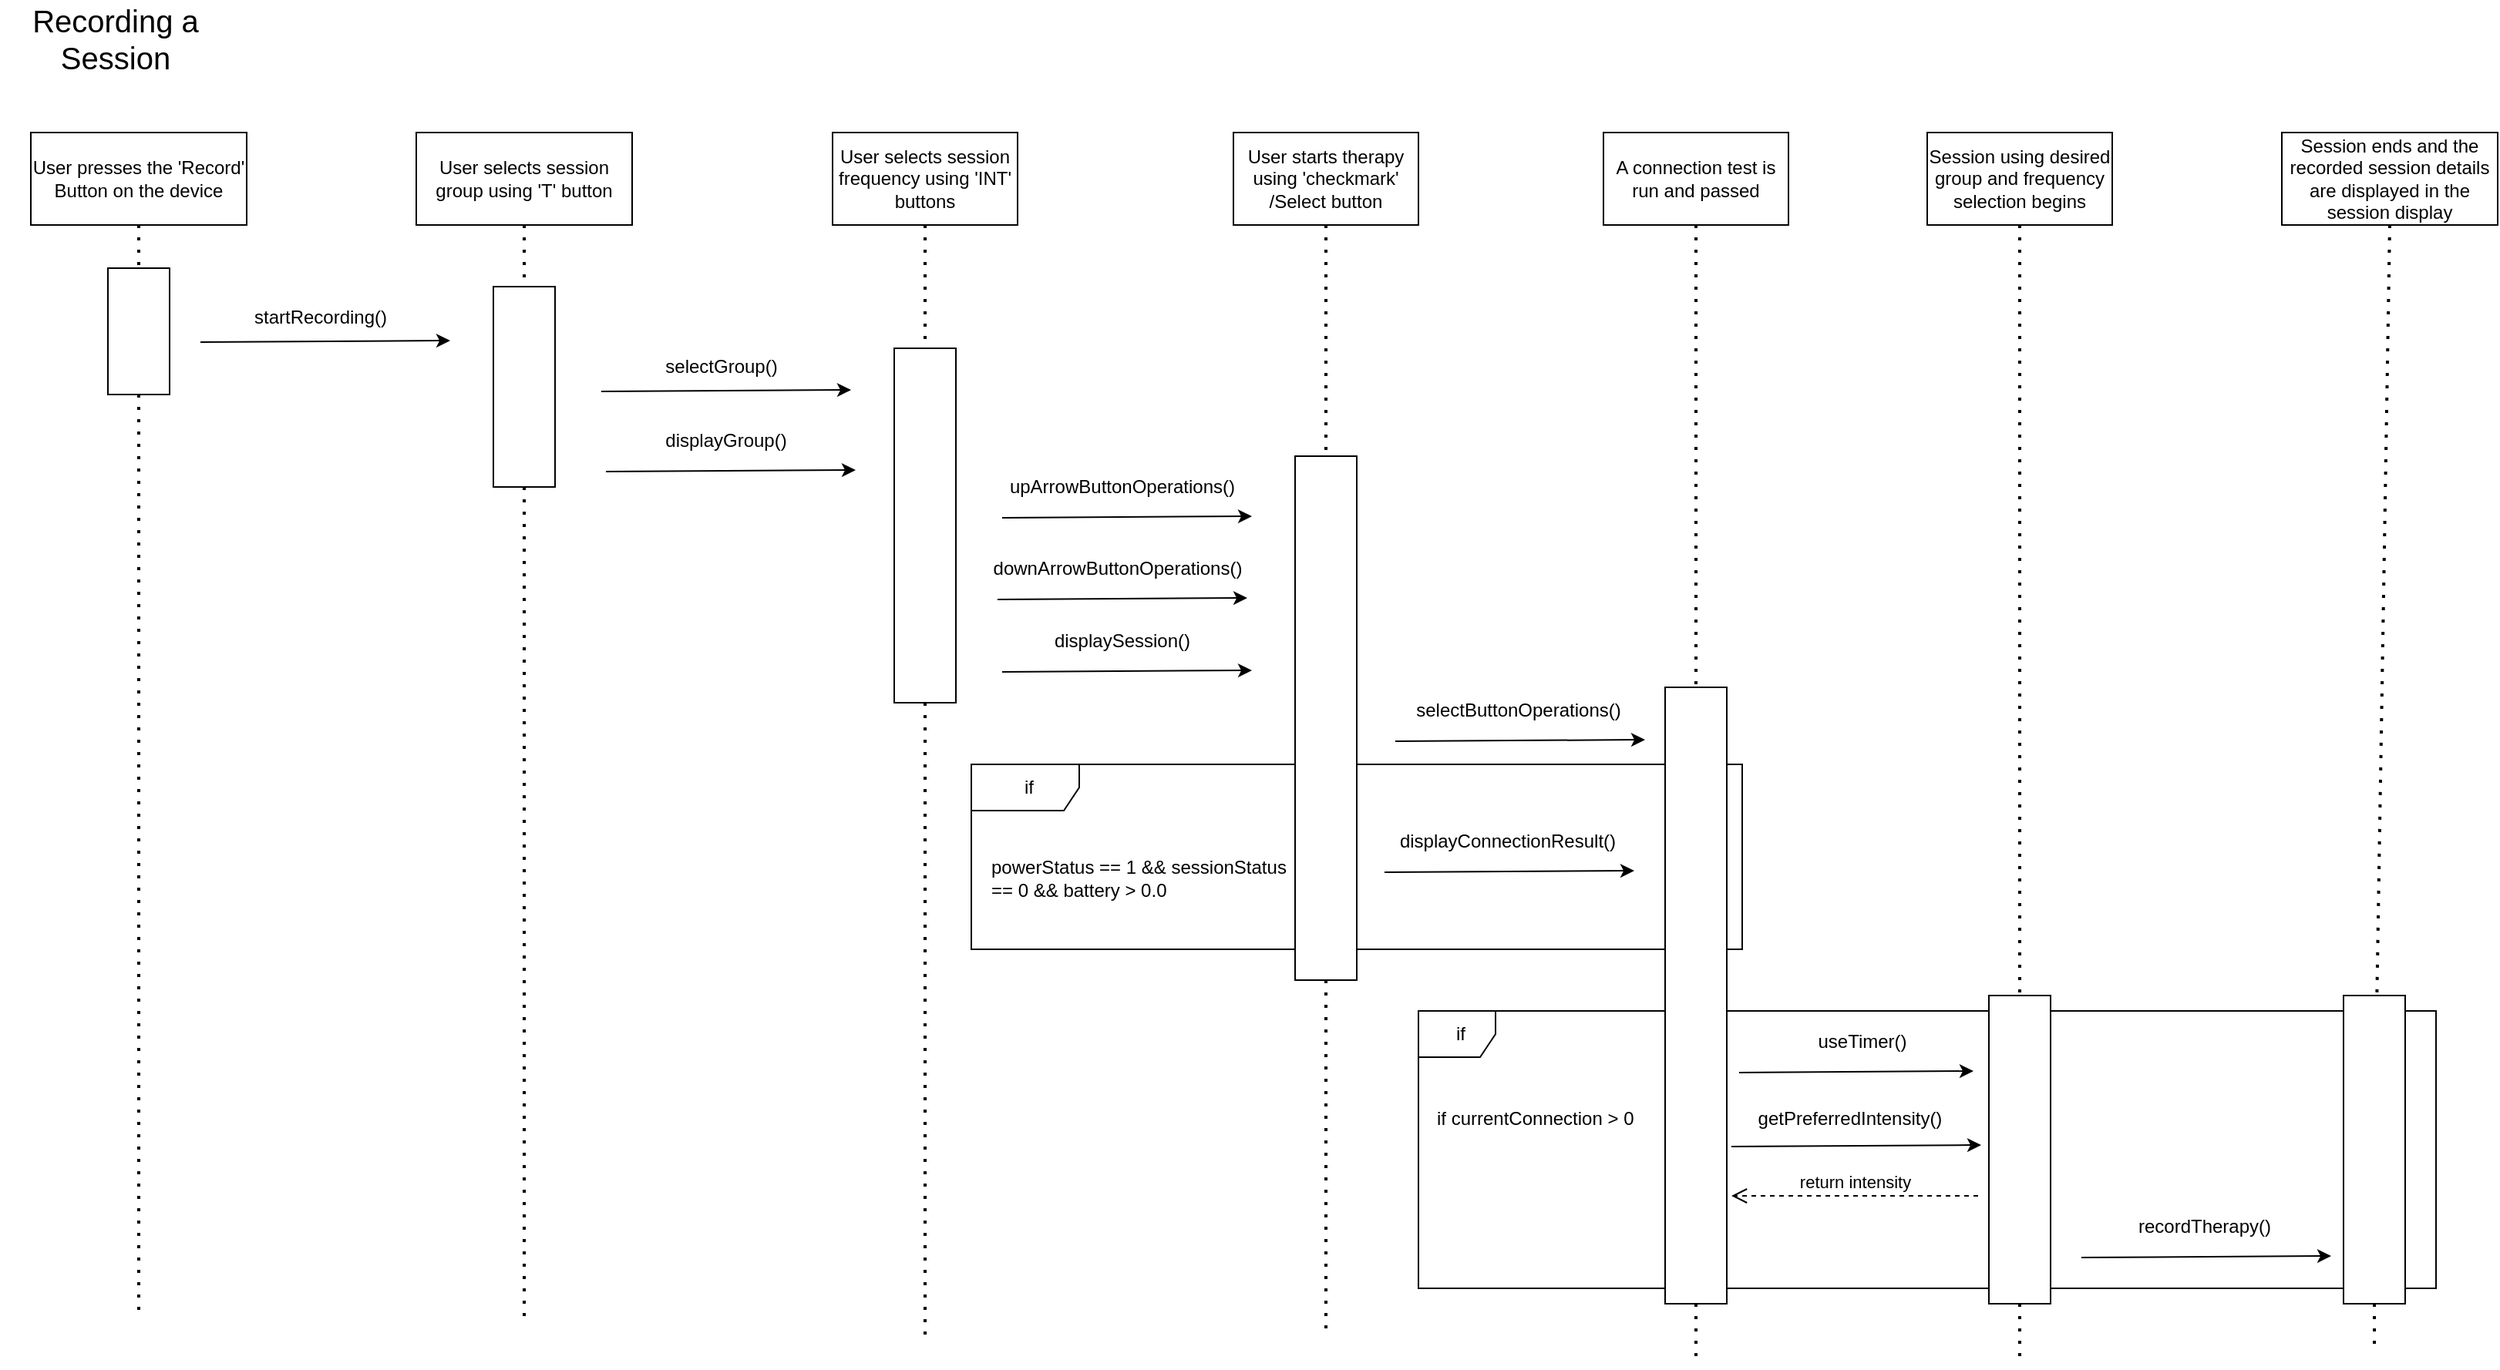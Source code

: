 <mxfile version="17.4.2" type="device"><diagram id="b_HxTEEMmojDL2T9AaKQ" name="Page-1"><mxGraphModel dx="1422" dy="875" grid="1" gridSize="10" guides="1" tooltips="1" connect="1" arrows="1" fold="1" page="1" pageScale="1" pageWidth="850" pageHeight="1100" math="0" shadow="0"><root><mxCell id="0"/><mxCell id="1" parent="0"/><mxCell id="pY_zvvJBPJPRMQG93psk-1" value="&lt;font style=&quot;font-size: 20px&quot;&gt;Recording a Session&lt;/font&gt;" style="text;html=1;strokeColor=none;fillColor=none;align=center;verticalAlign=middle;whiteSpace=wrap;rounded=0;" parent="1" vertex="1"><mxGeometry x="60" y="14" width="150" height="50" as="geometry"/></mxCell><mxCell id="QMEoewu5753eXRy8T68H-21" value="if" style="shape=umlFrame;whiteSpace=wrap;html=1;width=50;height=30;boundedLbl=1;verticalAlign=middle;align=center;spacingLeft=5;" parent="1" vertex="1"><mxGeometry x="980" y="670" width="660" height="180" as="geometry"/></mxCell><mxCell id="QMEoewu5753eXRy8T68H-22" value="if" style="shape=umlFrame;whiteSpace=wrap;html=1;width=70;height=30;boundedLbl=1;verticalAlign=middle;align=center;spacingLeft=5;" parent="1" vertex="1"><mxGeometry x="690" y="510" width="500" height="120" as="geometry"/></mxCell><mxCell id="QMEoewu5753eXRy8T68H-23" value="User selects session group using 'T' button" style="rounded=0;whiteSpace=wrap;html=1;" parent="1" vertex="1"><mxGeometry x="330" y="100" width="140" height="60" as="geometry"/></mxCell><mxCell id="QMEoewu5753eXRy8T68H-24" value="" style="endArrow=none;dashed=1;html=1;dashPattern=1 3;strokeWidth=2;rounded=0;exitX=0.5;exitY=1;exitDx=0;exitDy=0;startArrow=none;" parent="1" source="QMEoewu5753eXRy8T68H-28" edge="1"><mxGeometry width="50" height="50" relative="1" as="geometry"><mxPoint x="610" y="448" as="sourcePoint"/><mxPoint x="400" y="870" as="targetPoint"/></mxGeometry></mxCell><mxCell id="QMEoewu5753eXRy8T68H-25" value="" style="endArrow=none;dashed=1;html=1;dashPattern=1 3;strokeWidth=2;rounded=0;exitX=0.5;exitY=1;exitDx=0;exitDy=0;" parent="1" source="QMEoewu5753eXRy8T68H-23" target="QMEoewu5753eXRy8T68H-28" edge="1"><mxGeometry width="50" height="50" relative="1" as="geometry"><mxPoint x="390" y="168" as="sourcePoint"/><mxPoint x="390" y="848" as="targetPoint"/></mxGeometry></mxCell><mxCell id="QMEoewu5753eXRy8T68H-26" value="selectGroup()" style="text;html=1;strokeColor=none;fillColor=none;align=center;verticalAlign=middle;whiteSpace=wrap;rounded=0;" parent="1" vertex="1"><mxGeometry x="453" y="242" width="150" height="20" as="geometry"/></mxCell><mxCell id="QMEoewu5753eXRy8T68H-27" value="" style="endArrow=classic;html=1;rounded=0;" parent="1" edge="1"><mxGeometry width="50" height="50" relative="1" as="geometry"><mxPoint x="450" y="268" as="sourcePoint"/><mxPoint x="612" y="267" as="targetPoint"/></mxGeometry></mxCell><mxCell id="QMEoewu5753eXRy8T68H-28" value="" style="rounded=0;whiteSpace=wrap;html=1;" parent="1" vertex="1"><mxGeometry x="380" y="200" width="40" height="130" as="geometry"/></mxCell><mxCell id="QMEoewu5753eXRy8T68H-29" value="User selects session frequency using 'INT' buttons" style="rounded=0;whiteSpace=wrap;html=1;" parent="1" vertex="1"><mxGeometry x="600" y="100" width="120" height="60" as="geometry"/></mxCell><mxCell id="QMEoewu5753eXRy8T68H-30" value="" style="endArrow=none;dashed=1;html=1;dashPattern=1 3;strokeWidth=2;rounded=0;exitX=0.5;exitY=1;exitDx=0;exitDy=0;startArrow=none;" parent="1" source="QMEoewu5753eXRy8T68H-32" edge="1"><mxGeometry width="50" height="50" relative="1" as="geometry"><mxPoint x="870" y="450" as="sourcePoint"/><mxPoint x="660" y="880" as="targetPoint"/></mxGeometry></mxCell><mxCell id="QMEoewu5753eXRy8T68H-31" value="" style="endArrow=none;dashed=1;html=1;dashPattern=1 3;strokeWidth=2;rounded=0;exitX=0.5;exitY=1;exitDx=0;exitDy=0;" parent="1" source="QMEoewu5753eXRy8T68H-29" target="QMEoewu5753eXRy8T68H-32" edge="1"><mxGeometry width="50" height="50" relative="1" as="geometry"><mxPoint x="650" y="170" as="sourcePoint"/><mxPoint x="650" y="850" as="targetPoint"/></mxGeometry></mxCell><mxCell id="QMEoewu5753eXRy8T68H-32" value="" style="rounded=0;whiteSpace=wrap;html=1;" parent="1" vertex="1"><mxGeometry x="640" y="240" width="40" height="230" as="geometry"/></mxCell><mxCell id="QMEoewu5753eXRy8T68H-34" value="User starts therapy using 'checkmark' /Select button" style="rounded=0;whiteSpace=wrap;html=1;" parent="1" vertex="1"><mxGeometry x="860" y="100" width="120" height="60" as="geometry"/></mxCell><mxCell id="QMEoewu5753eXRy8T68H-35" value="" style="endArrow=none;dashed=1;html=1;dashPattern=1 3;strokeWidth=2;rounded=0;exitX=0.5;exitY=1;exitDx=0;exitDy=0;" parent="1" source="QMEoewu5753eXRy8T68H-34" target="QMEoewu5753eXRy8T68H-36" edge="1"><mxGeometry width="50" height="50" relative="1" as="geometry"><mxPoint x="910" y="170" as="sourcePoint"/><mxPoint x="910" y="850" as="targetPoint"/></mxGeometry></mxCell><mxCell id="QMEoewu5753eXRy8T68H-36" value="" style="rounded=0;whiteSpace=wrap;html=1;" parent="1" vertex="1"><mxGeometry x="900" y="310" width="40" height="340" as="geometry"/></mxCell><mxCell id="QMEoewu5753eXRy8T68H-37" value="" style="endArrow=none;dashed=1;html=1;dashPattern=1 3;strokeWidth=2;rounded=0;exitX=0.5;exitY=1;exitDx=0;exitDy=0;startArrow=none;" parent="1" source="QMEoewu5753eXRy8T68H-36" edge="1"><mxGeometry width="50" height="50" relative="1" as="geometry"><mxPoint x="670" y="420" as="sourcePoint"/><mxPoint x="920" y="880" as="targetPoint"/></mxGeometry></mxCell><mxCell id="QMEoewu5753eXRy8T68H-38" value="upArrowButtonOperations()" style="text;html=1;strokeColor=none;fillColor=none;align=center;verticalAlign=middle;whiteSpace=wrap;rounded=0;" parent="1" vertex="1"><mxGeometry x="713" y="320" width="150" height="20" as="geometry"/></mxCell><mxCell id="QMEoewu5753eXRy8T68H-39" value="" style="endArrow=classic;html=1;rounded=0;" parent="1" edge="1"><mxGeometry width="50" height="50" relative="1" as="geometry"><mxPoint x="710" y="350" as="sourcePoint"/><mxPoint x="872" y="349" as="targetPoint"/></mxGeometry></mxCell><mxCell id="QMEoewu5753eXRy8T68H-40" value="displayGroup()" style="text;html=1;strokeColor=none;fillColor=none;align=center;verticalAlign=middle;whiteSpace=wrap;rounded=0;" parent="1" vertex="1"><mxGeometry x="456" y="290" width="150" height="20" as="geometry"/></mxCell><mxCell id="QMEoewu5753eXRy8T68H-41" value="" style="endArrow=classic;html=1;rounded=0;" parent="1" edge="1"><mxGeometry width="50" height="50" relative="1" as="geometry"><mxPoint x="453" y="320" as="sourcePoint"/><mxPoint x="615" y="319" as="targetPoint"/></mxGeometry></mxCell><mxCell id="QMEoewu5753eXRy8T68H-42" value="downArrowButtonOperations()" style="text;html=1;strokeColor=none;fillColor=none;align=center;verticalAlign=middle;whiteSpace=wrap;rounded=0;" parent="1" vertex="1"><mxGeometry x="710" y="373" width="150" height="20" as="geometry"/></mxCell><mxCell id="QMEoewu5753eXRy8T68H-43" value="" style="endArrow=classic;html=1;rounded=0;" parent="1" edge="1"><mxGeometry width="50" height="50" relative="1" as="geometry"><mxPoint x="707" y="403" as="sourcePoint"/><mxPoint x="869" y="402" as="targetPoint"/></mxGeometry></mxCell><mxCell id="QMEoewu5753eXRy8T68H-44" value="displaySession()" style="text;html=1;strokeColor=none;fillColor=none;align=center;verticalAlign=middle;whiteSpace=wrap;rounded=0;" parent="1" vertex="1"><mxGeometry x="713" y="420" width="150" height="20" as="geometry"/></mxCell><mxCell id="QMEoewu5753eXRy8T68H-45" value="" style="endArrow=classic;html=1;rounded=0;" parent="1" edge="1"><mxGeometry width="50" height="50" relative="1" as="geometry"><mxPoint x="710" y="450" as="sourcePoint"/><mxPoint x="872" y="449" as="targetPoint"/></mxGeometry></mxCell><mxCell id="QMEoewu5753eXRy8T68H-46" value="A connection test is run and passed" style="rounded=0;whiteSpace=wrap;html=1;" parent="1" vertex="1"><mxGeometry x="1100" y="100" width="120" height="60" as="geometry"/></mxCell><mxCell id="QMEoewu5753eXRy8T68H-47" value="" style="endArrow=none;dashed=1;html=1;dashPattern=1 3;strokeWidth=2;rounded=0;exitX=0.5;exitY=1;exitDx=0;exitDy=0;" parent="1" source="QMEoewu5753eXRy8T68H-46" target="QMEoewu5753eXRy8T68H-48" edge="1"><mxGeometry width="50" height="50" relative="1" as="geometry"><mxPoint x="1150" y="170" as="sourcePoint"/><mxPoint x="1150" y="850" as="targetPoint"/></mxGeometry></mxCell><mxCell id="QMEoewu5753eXRy8T68H-48" value="" style="rounded=0;whiteSpace=wrap;html=1;" parent="1" vertex="1"><mxGeometry x="1140" y="460" width="40" height="400" as="geometry"/></mxCell><mxCell id="QMEoewu5753eXRy8T68H-49" value="" style="endArrow=none;dashed=1;html=1;dashPattern=1 3;strokeWidth=2;rounded=0;exitX=0.5;exitY=1;exitDx=0;exitDy=0;startArrow=none;" parent="1" source="QMEoewu5753eXRy8T68H-48" edge="1"><mxGeometry width="50" height="50" relative="1" as="geometry"><mxPoint x="910" y="420" as="sourcePoint"/><mxPoint x="1160" y="900" as="targetPoint"/></mxGeometry></mxCell><mxCell id="QMEoewu5753eXRy8T68H-50" value="displayConnectionResult()" style="text;html=1;strokeColor=none;fillColor=none;align=center;verticalAlign=middle;whiteSpace=wrap;rounded=0;" parent="1" vertex="1"><mxGeometry x="963" y="550" width="150" height="20" as="geometry"/></mxCell><mxCell id="QMEoewu5753eXRy8T68H-51" value="" style="endArrow=classic;html=1;rounded=0;" parent="1" edge="1"><mxGeometry width="50" height="50" relative="1" as="geometry"><mxPoint x="958" y="580" as="sourcePoint"/><mxPoint x="1120" y="579" as="targetPoint"/></mxGeometry></mxCell><mxCell id="QMEoewu5753eXRy8T68H-52" value="powerStatus == 1 &amp;amp;&amp;amp; sessionStatus == 0 &amp;amp;&amp;amp; battery &amp;gt; 0.0" style="text;html=1;strokeColor=none;fillColor=none;align=left;verticalAlign=middle;whiteSpace=wrap;rounded=0;" parent="1" vertex="1"><mxGeometry x="701" y="554" width="199" height="60" as="geometry"/></mxCell><mxCell id="QMEoewu5753eXRy8T68H-53" value="selectButtonOperations()" style="text;html=1;strokeColor=none;fillColor=none;align=center;verticalAlign=middle;whiteSpace=wrap;rounded=0;" parent="1" vertex="1"><mxGeometry x="970" y="465" width="150" height="20" as="geometry"/></mxCell><mxCell id="QMEoewu5753eXRy8T68H-54" value="" style="endArrow=classic;html=1;rounded=0;" parent="1" edge="1"><mxGeometry width="50" height="50" relative="1" as="geometry"><mxPoint x="965" y="495" as="sourcePoint"/><mxPoint x="1127" y="494" as="targetPoint"/></mxGeometry></mxCell><mxCell id="QMEoewu5753eXRy8T68H-55" value="if currentConnection &amp;gt; 0" style="text;html=1;strokeColor=none;fillColor=none;align=left;verticalAlign=middle;whiteSpace=wrap;rounded=0;" parent="1" vertex="1"><mxGeometry x="990" y="710" width="140" height="60" as="geometry"/></mxCell><mxCell id="QMEoewu5753eXRy8T68H-56" value="Session using desired group and frequency selection begins" style="rounded=0;whiteSpace=wrap;html=1;" parent="1" vertex="1"><mxGeometry x="1310" y="100" width="120" height="60" as="geometry"/></mxCell><mxCell id="QMEoewu5753eXRy8T68H-57" value="" style="endArrow=none;dashed=1;html=1;dashPattern=1 3;strokeWidth=2;rounded=0;exitX=0.5;exitY=1;exitDx=0;exitDy=0;" parent="1" source="QMEoewu5753eXRy8T68H-56" target="QMEoewu5753eXRy8T68H-58" edge="1"><mxGeometry width="50" height="50" relative="1" as="geometry"><mxPoint x="1360" y="170" as="sourcePoint"/><mxPoint x="1360" y="850" as="targetPoint"/></mxGeometry></mxCell><mxCell id="QMEoewu5753eXRy8T68H-58" value="" style="rounded=0;whiteSpace=wrap;html=1;" parent="1" vertex="1"><mxGeometry x="1350" y="660" width="40" height="200" as="geometry"/></mxCell><mxCell id="QMEoewu5753eXRy8T68H-59" value="Session ends and the recorded session details are displayed in the session display" style="rounded=0;whiteSpace=wrap;html=1;" parent="1" vertex="1"><mxGeometry x="1540" y="100" width="140" height="60" as="geometry"/></mxCell><mxCell id="QMEoewu5753eXRy8T68H-60" value="" style="endArrow=none;dashed=1;html=1;dashPattern=1 3;strokeWidth=2;rounded=0;exitX=0.5;exitY=1;exitDx=0;exitDy=0;startArrow=none;" parent="1" source="QMEoewu5753eXRy8T68H-62" edge="1"><mxGeometry width="50" height="50" relative="1" as="geometry"><mxPoint x="1820" y="448" as="sourcePoint"/><mxPoint x="1600" y="890" as="targetPoint"/></mxGeometry></mxCell><mxCell id="QMEoewu5753eXRy8T68H-61" value="" style="endArrow=none;dashed=1;html=1;dashPattern=1 3;strokeWidth=2;rounded=0;exitX=0.5;exitY=1;exitDx=0;exitDy=0;" parent="1" source="QMEoewu5753eXRy8T68H-59" target="QMEoewu5753eXRy8T68H-62" edge="1"><mxGeometry width="50" height="50" relative="1" as="geometry"><mxPoint x="1600" y="168" as="sourcePoint"/><mxPoint x="1600" y="848" as="targetPoint"/></mxGeometry></mxCell><mxCell id="QMEoewu5753eXRy8T68H-62" value="" style="rounded=0;whiteSpace=wrap;html=1;" parent="1" vertex="1"><mxGeometry x="1580" y="660" width="40" height="200" as="geometry"/></mxCell><mxCell id="QMEoewu5753eXRy8T68H-63" value="User presses the 'Record' Button on the device" style="rounded=0;whiteSpace=wrap;html=1;" parent="1" vertex="1"><mxGeometry x="80" y="100" width="140" height="60" as="geometry"/></mxCell><mxCell id="QMEoewu5753eXRy8T68H-64" value="" style="endArrow=none;dashed=1;html=1;dashPattern=1 3;strokeWidth=2;rounded=0;exitX=0.5;exitY=1;exitDx=0;exitDy=0;startArrow=none;" parent="1" source="QMEoewu5753eXRy8T68H-66" edge="1"><mxGeometry width="50" height="50" relative="1" as="geometry"><mxPoint x="360" y="448" as="sourcePoint"/><mxPoint x="150" y="870" as="targetPoint"/></mxGeometry></mxCell><mxCell id="QMEoewu5753eXRy8T68H-65" value="" style="endArrow=none;dashed=1;html=1;dashPattern=1 3;strokeWidth=2;rounded=0;exitX=0.5;exitY=1;exitDx=0;exitDy=0;" parent="1" source="QMEoewu5753eXRy8T68H-63" target="QMEoewu5753eXRy8T68H-66" edge="1"><mxGeometry width="50" height="50" relative="1" as="geometry"><mxPoint x="140" y="168" as="sourcePoint"/><mxPoint x="140" y="848" as="targetPoint"/></mxGeometry></mxCell><mxCell id="QMEoewu5753eXRy8T68H-66" value="" style="rounded=0;whiteSpace=wrap;html=1;" parent="1" vertex="1"><mxGeometry x="130" y="188" width="40" height="82" as="geometry"/></mxCell><mxCell id="QMEoewu5753eXRy8T68H-67" value="startRecording()" style="text;html=1;strokeColor=none;fillColor=none;align=center;verticalAlign=middle;whiteSpace=wrap;rounded=0;" parent="1" vertex="1"><mxGeometry x="193" y="210" width="150" height="20" as="geometry"/></mxCell><mxCell id="QMEoewu5753eXRy8T68H-68" value="" style="endArrow=classic;html=1;rounded=0;" parent="1" edge="1"><mxGeometry width="50" height="50" relative="1" as="geometry"><mxPoint x="190" y="236" as="sourcePoint"/><mxPoint x="352" y="235" as="targetPoint"/></mxGeometry></mxCell><mxCell id="QMEoewu5753eXRy8T68H-69" value="useTimer()" style="text;html=1;strokeColor=none;fillColor=none;align=center;verticalAlign=middle;whiteSpace=wrap;rounded=0;" parent="1" vertex="1"><mxGeometry x="1193" y="680" width="150" height="20" as="geometry"/></mxCell><mxCell id="QMEoewu5753eXRy8T68H-70" value="" style="endArrow=classic;html=1;rounded=0;" parent="1" edge="1"><mxGeometry width="50" height="50" relative="1" as="geometry"><mxPoint x="1188" y="710" as="sourcePoint"/><mxPoint x="1340" y="709" as="targetPoint"/></mxGeometry></mxCell><mxCell id="LeOyYYJlXxGKJH7GGog7-1" value="" style="endArrow=none;dashed=1;html=1;dashPattern=1 3;strokeWidth=2;rounded=0;startArrow=none;" parent="1" edge="1"><mxGeometry width="50" height="50" relative="1" as="geometry"><mxPoint x="1370" y="860" as="sourcePoint"/><mxPoint x="1370" y="900" as="targetPoint"/></mxGeometry></mxCell><mxCell id="LeOyYYJlXxGKJH7GGog7-2" value="recordTherapy()" style="text;html=1;strokeColor=none;fillColor=none;align=center;verticalAlign=middle;whiteSpace=wrap;rounded=0;" parent="1" vertex="1"><mxGeometry x="1415" y="800" width="150" height="20" as="geometry"/></mxCell><mxCell id="LeOyYYJlXxGKJH7GGog7-3" value="" style="endArrow=classic;html=1;rounded=0;" parent="1" edge="1"><mxGeometry width="50" height="50" relative="1" as="geometry"><mxPoint x="1410" y="830" as="sourcePoint"/><mxPoint x="1572" y="829" as="targetPoint"/></mxGeometry></mxCell><mxCell id="ZLrGBliZdSikFya3NyvO-1" value="getPreferredIntensity()" style="text;html=1;strokeColor=none;fillColor=none;align=center;verticalAlign=middle;whiteSpace=wrap;rounded=0;" vertex="1" parent="1"><mxGeometry x="1185" y="730" width="150" height="20" as="geometry"/></mxCell><mxCell id="ZLrGBliZdSikFya3NyvO-2" value="" style="endArrow=classic;html=1;rounded=0;" edge="1" parent="1"><mxGeometry width="50" height="50" relative="1" as="geometry"><mxPoint x="1183" y="758" as="sourcePoint"/><mxPoint x="1345" y="757" as="targetPoint"/></mxGeometry></mxCell><mxCell id="ZLrGBliZdSikFya3NyvO-3" value="return intensity" style="html=1;verticalAlign=bottom;endArrow=open;dashed=1;endSize=8;rounded=0;" edge="1" parent="1"><mxGeometry relative="1" as="geometry"><mxPoint x="1343" y="790" as="sourcePoint"/><mxPoint x="1183" y="790" as="targetPoint"/></mxGeometry></mxCell></root></mxGraphModel></diagram></mxfile>